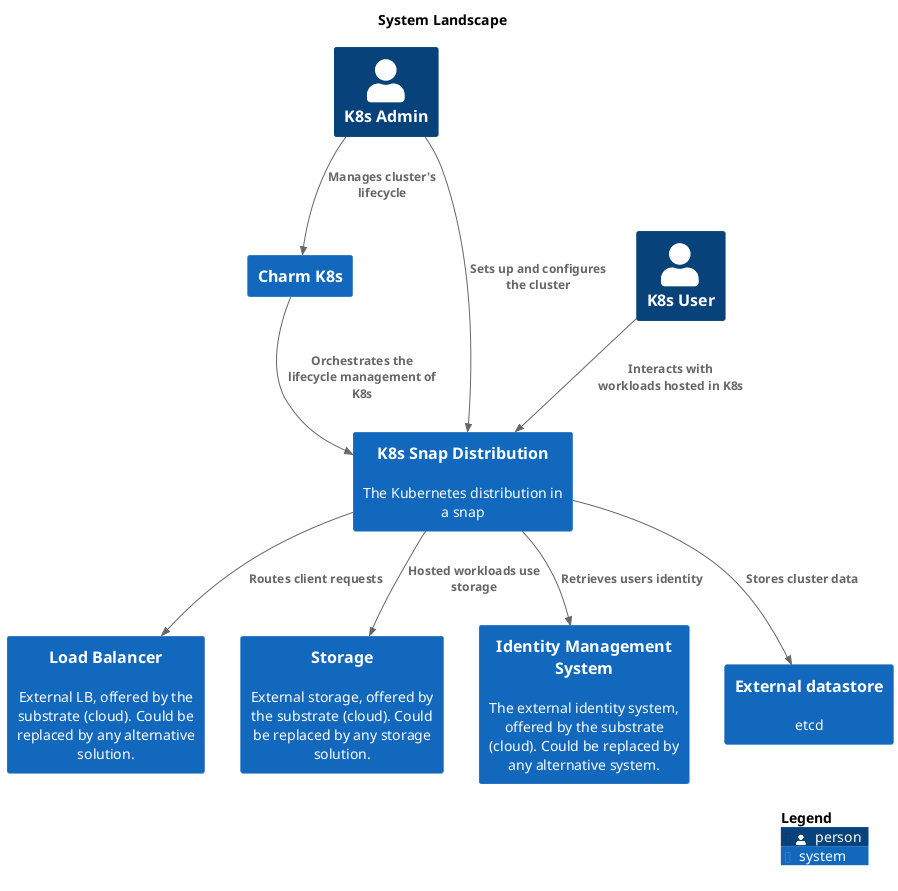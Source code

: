 @startuml
set separator none
title System Landscape

top to bottom direction

!include <C4/C4>
!include <C4/C4_Context>

Person(K8sAdmin, "K8s Admin", $descr="", $tags="", $link="")
Person(K8sUser, "K8s User", $descr="", $tags="", $link="")
System(CharmK8s, "Charm K8s", $descr="", $tags="", $link="")
System(LoadBalancer, "Load Balancer", $descr="External LB, offered by the substrate (cloud). Could be replaced by any alternative solution.", $tags="", $link="")
System(Storage, "Storage", $descr="External storage, offered by the substrate (cloud). Could be replaced by any storage solution.", $tags="", $link="")
System(IdentityManagementSystem, "Identity Management System", $descr="The external identity system, offered by the substrate (cloud). Could be replaced by any alternative system.", $tags="", $link="")
System(Externaldatastore, "External datastore", $descr="etcd", $tags="", $link="")
System(K8sSnapDistribution, "K8s Snap Distribution", $descr="The Kubernetes distribution in a snap", $tags="", $link="")

Rel(K8sAdmin, K8sSnapDistribution, "Sets up and configures the cluster", $techn="", $tags="", $link="")
Rel(K8sAdmin, CharmK8s, "Manages cluster's lifecycle", $techn="", $tags="", $link="")
Rel(K8sUser, K8sSnapDistribution, "Interacts with workloads hosted in K8s", $techn="", $tags="", $link="")
Rel(CharmK8s, K8sSnapDistribution, "Orchestrates the lifecycle management of K8s", $techn="", $tags="", $link="")
Rel(K8sSnapDistribution, Storage, "Hosted workloads use storage", $techn="", $tags="", $link="")
Rel(K8sSnapDistribution, IdentityManagementSystem, "Retrieves users identity", $techn="", $tags="", $link="")
Rel(K8sSnapDistribution, Externaldatastore, "Stores cluster data", $techn="", $tags="", $link="")
Rel(K8sSnapDistribution, LoadBalancer, "Routes client requests", $techn="", $tags="", $link="")

SHOW_LEGEND(true)
@enduml
